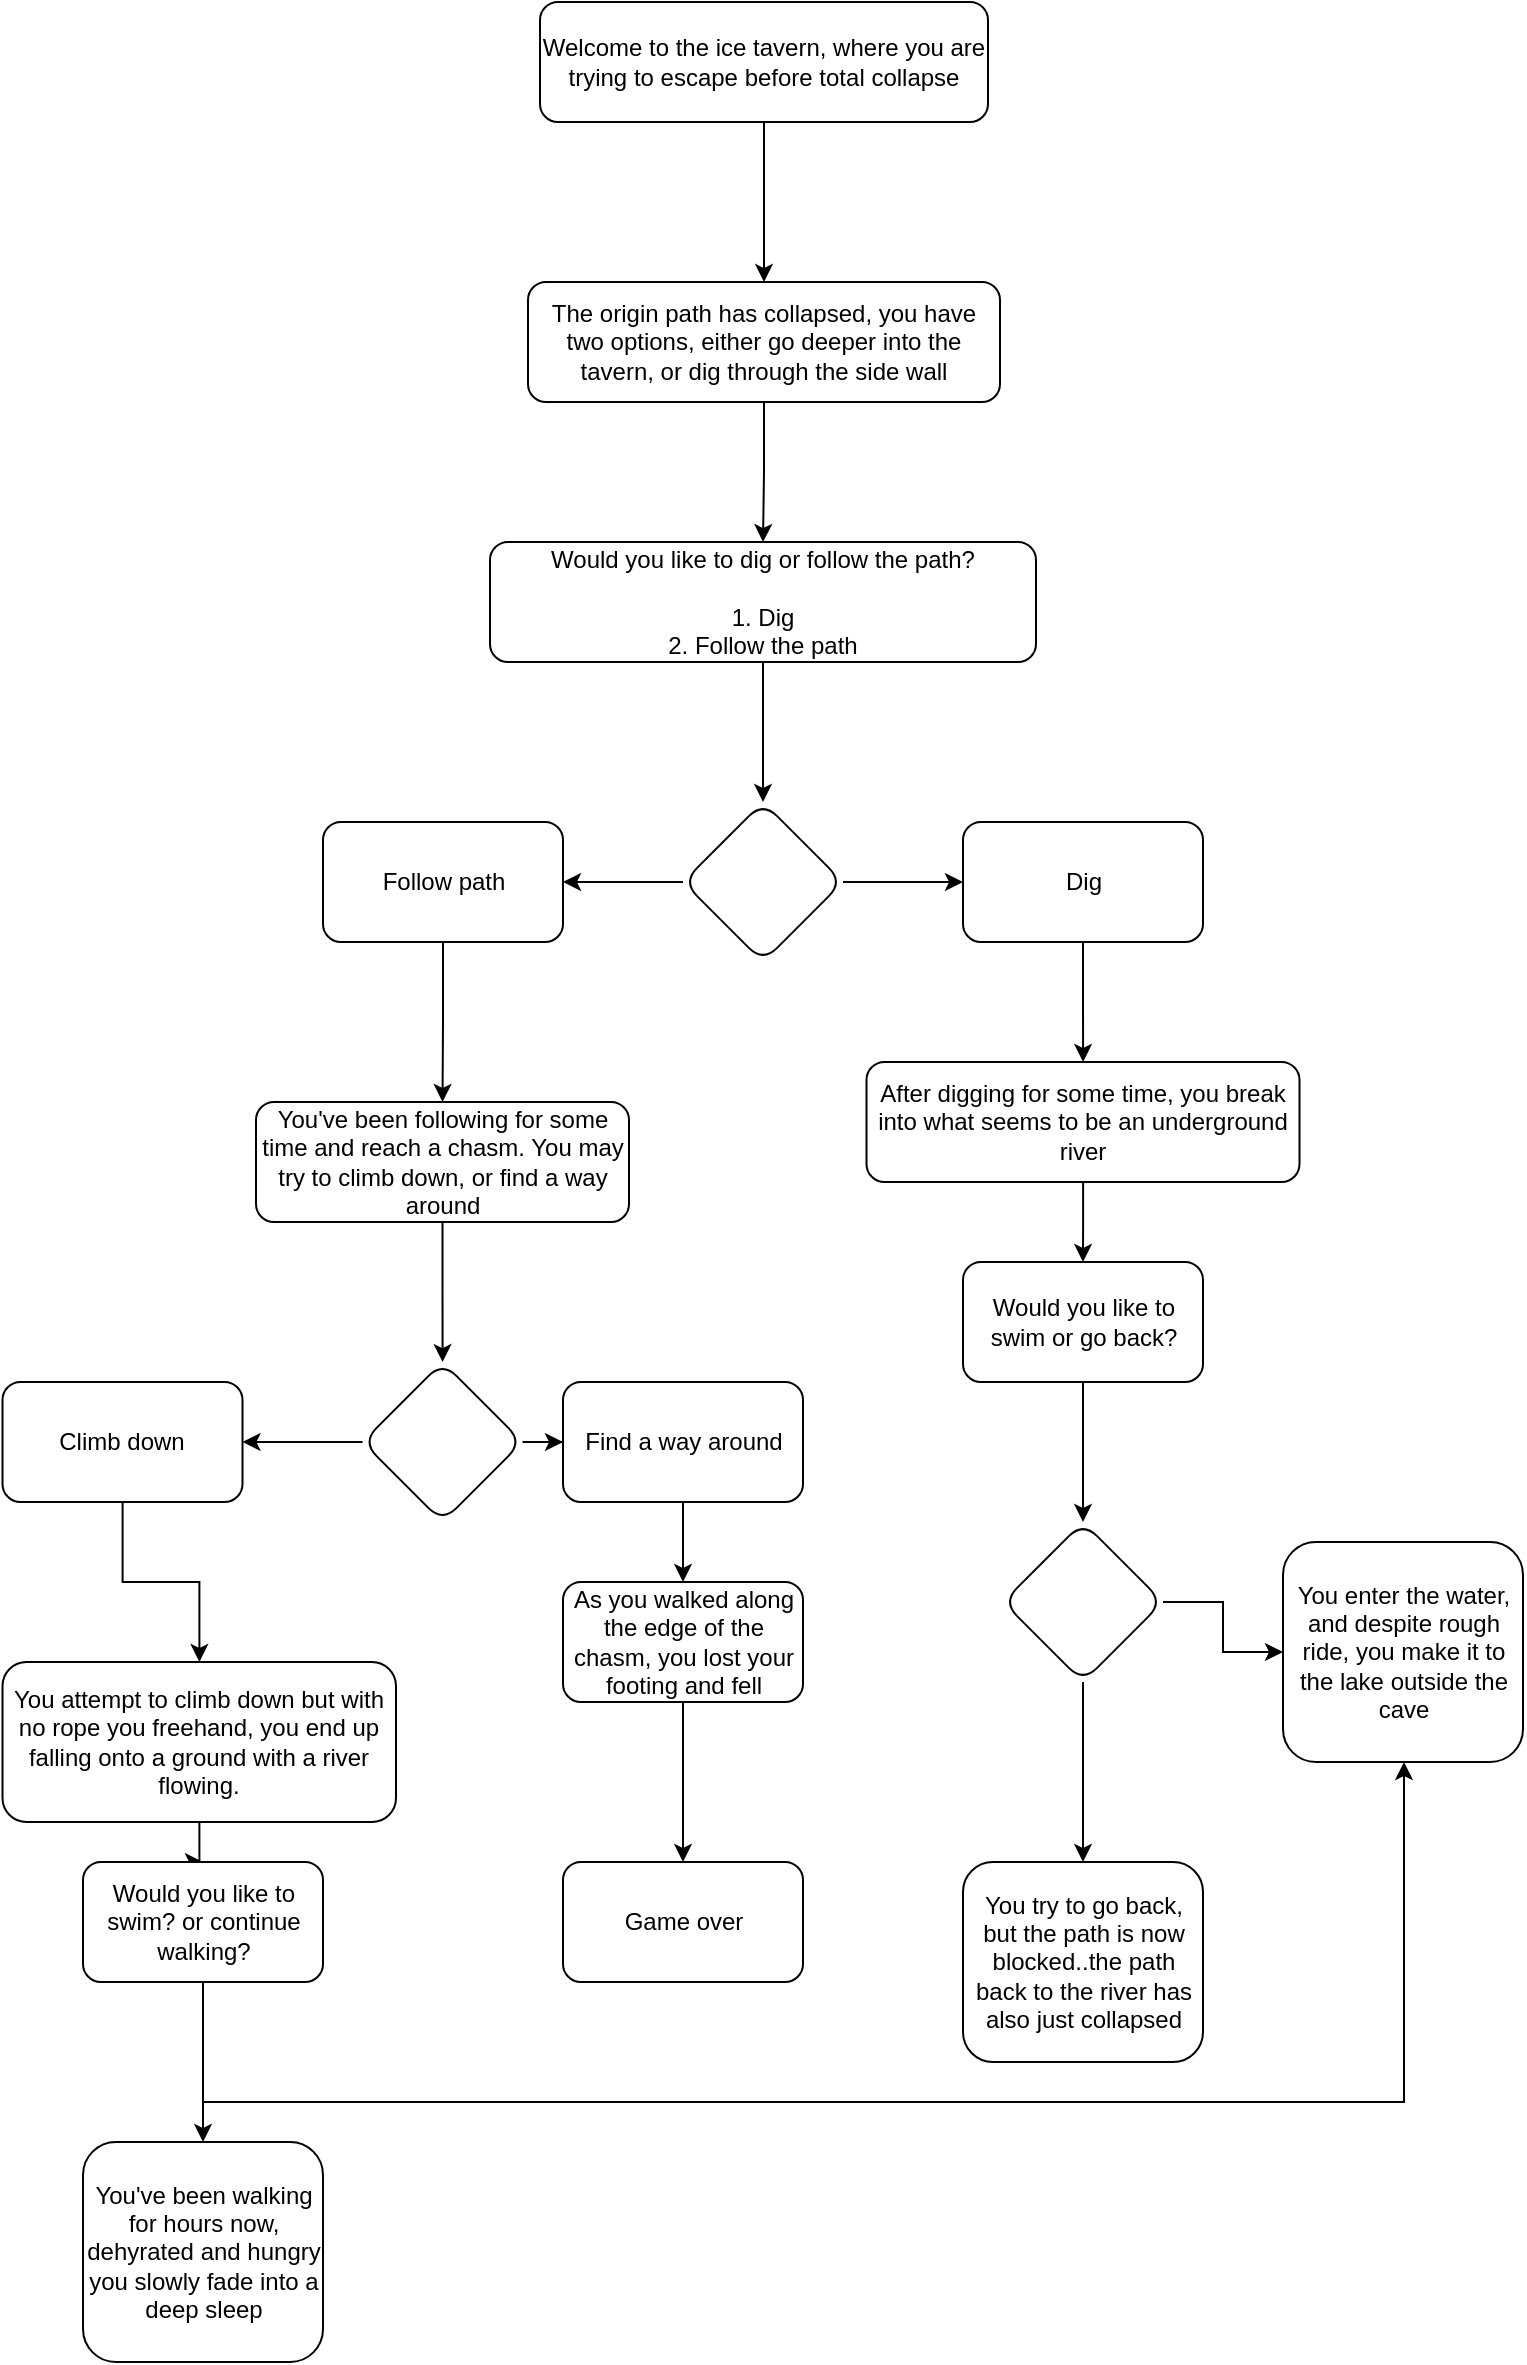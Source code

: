 <mxfile version="16.4.6" type="github">
  <diagram id="terELCtomnu6mrbUsYPc" name="Page-1">
    <mxGraphModel dx="1678" dy="889" grid="1" gridSize="10" guides="1" tooltips="1" connect="1" arrows="1" fold="1" page="1" pageScale="1" pageWidth="827" pageHeight="1169" math="0" shadow="0">
      <root>
        <mxCell id="0" />
        <mxCell id="1" parent="0" />
        <mxCell id="L-PrH0Yx7ox5KwdBrGgN-3" value="" style="edgeStyle=orthogonalEdgeStyle;rounded=0;orthogonalLoop=1;jettySize=auto;html=1;" edge="1" parent="1" source="L-PrH0Yx7ox5KwdBrGgN-1" target="L-PrH0Yx7ox5KwdBrGgN-2">
          <mxGeometry relative="1" as="geometry" />
        </mxCell>
        <mxCell id="L-PrH0Yx7ox5KwdBrGgN-1" value="Welcome to the ice tavern, where you are trying to escape before total collapse" style="rounded=1;whiteSpace=wrap;html=1;" vertex="1" parent="1">
          <mxGeometry x="302" y="60" width="224" height="60" as="geometry" />
        </mxCell>
        <mxCell id="L-PrH0Yx7ox5KwdBrGgN-5" value="" style="edgeStyle=orthogonalEdgeStyle;rounded=0;orthogonalLoop=1;jettySize=auto;html=1;" edge="1" parent="1" source="L-PrH0Yx7ox5KwdBrGgN-2" target="L-PrH0Yx7ox5KwdBrGgN-4">
          <mxGeometry relative="1" as="geometry" />
        </mxCell>
        <mxCell id="L-PrH0Yx7ox5KwdBrGgN-2" value="The origin path has collapsed, you have two options, either go deeper into the tavern, or dig through the side wall" style="whiteSpace=wrap;html=1;rounded=1;" vertex="1" parent="1">
          <mxGeometry x="296" y="200" width="236" height="60" as="geometry" />
        </mxCell>
        <mxCell id="L-PrH0Yx7ox5KwdBrGgN-7" value="" style="edgeStyle=orthogonalEdgeStyle;rounded=0;orthogonalLoop=1;jettySize=auto;html=1;" edge="1" parent="1" source="L-PrH0Yx7ox5KwdBrGgN-4" target="L-PrH0Yx7ox5KwdBrGgN-6">
          <mxGeometry relative="1" as="geometry" />
        </mxCell>
        <mxCell id="L-PrH0Yx7ox5KwdBrGgN-4" value="&lt;div&gt;Would you like to dig or follow the path?&lt;/div&gt;&lt;div&gt;&lt;br&gt;&lt;/div&gt;&lt;div&gt;1. Dig&lt;/div&gt;&lt;div&gt;2. Follow the path&lt;br&gt;&lt;/div&gt;" style="whiteSpace=wrap;html=1;rounded=1;" vertex="1" parent="1">
          <mxGeometry x="277" y="330" width="273" height="60" as="geometry" />
        </mxCell>
        <mxCell id="L-PrH0Yx7ox5KwdBrGgN-9" value="" style="edgeStyle=orthogonalEdgeStyle;rounded=0;orthogonalLoop=1;jettySize=auto;html=1;" edge="1" parent="1" source="L-PrH0Yx7ox5KwdBrGgN-6" target="L-PrH0Yx7ox5KwdBrGgN-8">
          <mxGeometry relative="1" as="geometry" />
        </mxCell>
        <mxCell id="L-PrH0Yx7ox5KwdBrGgN-11" value="" style="edgeStyle=orthogonalEdgeStyle;rounded=0;orthogonalLoop=1;jettySize=auto;html=1;" edge="1" parent="1" source="L-PrH0Yx7ox5KwdBrGgN-6" target="L-PrH0Yx7ox5KwdBrGgN-10">
          <mxGeometry relative="1" as="geometry" />
        </mxCell>
        <mxCell id="L-PrH0Yx7ox5KwdBrGgN-6" value="" style="rhombus;whiteSpace=wrap;html=1;rounded=1;" vertex="1" parent="1">
          <mxGeometry x="373.5" y="460" width="80" height="80" as="geometry" />
        </mxCell>
        <mxCell id="L-PrH0Yx7ox5KwdBrGgN-17" value="" style="edgeStyle=orthogonalEdgeStyle;rounded=0;orthogonalLoop=1;jettySize=auto;html=1;" edge="1" parent="1" source="L-PrH0Yx7ox5KwdBrGgN-8" target="L-PrH0Yx7ox5KwdBrGgN-16">
          <mxGeometry relative="1" as="geometry" />
        </mxCell>
        <mxCell id="L-PrH0Yx7ox5KwdBrGgN-8" value="Follow path" style="whiteSpace=wrap;html=1;rounded=1;" vertex="1" parent="1">
          <mxGeometry x="193.5" y="470" width="120" height="60" as="geometry" />
        </mxCell>
        <mxCell id="L-PrH0Yx7ox5KwdBrGgN-13" value="" style="edgeStyle=orthogonalEdgeStyle;rounded=0;orthogonalLoop=1;jettySize=auto;html=1;" edge="1" parent="1" source="L-PrH0Yx7ox5KwdBrGgN-10" target="L-PrH0Yx7ox5KwdBrGgN-12">
          <mxGeometry relative="1" as="geometry" />
        </mxCell>
        <mxCell id="L-PrH0Yx7ox5KwdBrGgN-10" value="Dig" style="whiteSpace=wrap;html=1;rounded=1;" vertex="1" parent="1">
          <mxGeometry x="513.5" y="470" width="120" height="60" as="geometry" />
        </mxCell>
        <mxCell id="L-PrH0Yx7ox5KwdBrGgN-15" value="" style="edgeStyle=orthogonalEdgeStyle;rounded=0;orthogonalLoop=1;jettySize=auto;html=1;" edge="1" parent="1" source="L-PrH0Yx7ox5KwdBrGgN-12" target="L-PrH0Yx7ox5KwdBrGgN-14">
          <mxGeometry relative="1" as="geometry" />
        </mxCell>
        <mxCell id="L-PrH0Yx7ox5KwdBrGgN-12" value="After digging for some time, you break into what seems to be an underground river" style="whiteSpace=wrap;html=1;rounded=1;" vertex="1" parent="1">
          <mxGeometry x="465.25" y="590" width="216.5" height="60" as="geometry" />
        </mxCell>
        <mxCell id="L-PrH0Yx7ox5KwdBrGgN-33" value="" style="edgeStyle=orthogonalEdgeStyle;rounded=0;orthogonalLoop=1;jettySize=auto;html=1;" edge="1" parent="1" source="L-PrH0Yx7ox5KwdBrGgN-14" target="L-PrH0Yx7ox5KwdBrGgN-32">
          <mxGeometry relative="1" as="geometry" />
        </mxCell>
        <mxCell id="L-PrH0Yx7ox5KwdBrGgN-14" value="Would you like to swim or go back?" style="whiteSpace=wrap;html=1;rounded=1;" vertex="1" parent="1">
          <mxGeometry x="513.5" y="690" width="120" height="60" as="geometry" />
        </mxCell>
        <mxCell id="L-PrH0Yx7ox5KwdBrGgN-19" value="" style="edgeStyle=orthogonalEdgeStyle;rounded=0;orthogonalLoop=1;jettySize=auto;html=1;" edge="1" parent="1" source="L-PrH0Yx7ox5KwdBrGgN-16" target="L-PrH0Yx7ox5KwdBrGgN-18">
          <mxGeometry relative="1" as="geometry" />
        </mxCell>
        <mxCell id="L-PrH0Yx7ox5KwdBrGgN-16" value="You&#39;ve been following for some time and reach a chasm. You may try to climb down, or find a way around" style="whiteSpace=wrap;html=1;rounded=1;" vertex="1" parent="1">
          <mxGeometry x="160" y="610" width="186.5" height="60" as="geometry" />
        </mxCell>
        <mxCell id="L-PrH0Yx7ox5KwdBrGgN-21" value="" style="edgeStyle=orthogonalEdgeStyle;rounded=0;orthogonalLoop=1;jettySize=auto;html=1;" edge="1" parent="1" source="L-PrH0Yx7ox5KwdBrGgN-18" target="L-PrH0Yx7ox5KwdBrGgN-20">
          <mxGeometry relative="1" as="geometry" />
        </mxCell>
        <mxCell id="L-PrH0Yx7ox5KwdBrGgN-23" value="" style="edgeStyle=orthogonalEdgeStyle;rounded=0;orthogonalLoop=1;jettySize=auto;html=1;" edge="1" parent="1" source="L-PrH0Yx7ox5KwdBrGgN-18" target="L-PrH0Yx7ox5KwdBrGgN-22">
          <mxGeometry relative="1" as="geometry" />
        </mxCell>
        <mxCell id="L-PrH0Yx7ox5KwdBrGgN-18" value="" style="rhombus;whiteSpace=wrap;html=1;rounded=1;" vertex="1" parent="1">
          <mxGeometry x="213.25" y="740" width="80" height="80" as="geometry" />
        </mxCell>
        <mxCell id="L-PrH0Yx7ox5KwdBrGgN-29" value="" style="edgeStyle=orthogonalEdgeStyle;rounded=0;orthogonalLoop=1;jettySize=auto;html=1;" edge="1" parent="1" source="L-PrH0Yx7ox5KwdBrGgN-20" target="L-PrH0Yx7ox5KwdBrGgN-28">
          <mxGeometry relative="1" as="geometry" />
        </mxCell>
        <mxCell id="L-PrH0Yx7ox5KwdBrGgN-20" value="Climb down" style="whiteSpace=wrap;html=1;rounded=1;" vertex="1" parent="1">
          <mxGeometry x="33.25" y="750" width="120" height="60" as="geometry" />
        </mxCell>
        <mxCell id="L-PrH0Yx7ox5KwdBrGgN-25" value="" style="edgeStyle=orthogonalEdgeStyle;rounded=0;orthogonalLoop=1;jettySize=auto;html=1;" edge="1" parent="1" source="L-PrH0Yx7ox5KwdBrGgN-22" target="L-PrH0Yx7ox5KwdBrGgN-24">
          <mxGeometry relative="1" as="geometry" />
        </mxCell>
        <mxCell id="L-PrH0Yx7ox5KwdBrGgN-22" value="Find a way around" style="whiteSpace=wrap;html=1;rounded=1;" vertex="1" parent="1">
          <mxGeometry x="313.5" y="750" width="120" height="60" as="geometry" />
        </mxCell>
        <mxCell id="L-PrH0Yx7ox5KwdBrGgN-27" value="" style="edgeStyle=orthogonalEdgeStyle;rounded=0;orthogonalLoop=1;jettySize=auto;html=1;" edge="1" parent="1" source="L-PrH0Yx7ox5KwdBrGgN-24" target="L-PrH0Yx7ox5KwdBrGgN-26">
          <mxGeometry relative="1" as="geometry" />
        </mxCell>
        <mxCell id="L-PrH0Yx7ox5KwdBrGgN-24" value="As you walked along the edge of the chasm, you lost your footing and fell" style="whiteSpace=wrap;html=1;rounded=1;" vertex="1" parent="1">
          <mxGeometry x="313.5" y="850" width="120" height="60" as="geometry" />
        </mxCell>
        <mxCell id="L-PrH0Yx7ox5KwdBrGgN-26" value="Game over" style="whiteSpace=wrap;html=1;rounded=1;" vertex="1" parent="1">
          <mxGeometry x="313.5" y="990" width="120" height="60" as="geometry" />
        </mxCell>
        <mxCell id="L-PrH0Yx7ox5KwdBrGgN-40" value="" style="edgeStyle=orthogonalEdgeStyle;rounded=0;orthogonalLoop=1;jettySize=auto;html=1;" edge="1" parent="1" source="L-PrH0Yx7ox5KwdBrGgN-28" target="L-PrH0Yx7ox5KwdBrGgN-39">
          <mxGeometry relative="1" as="geometry" />
        </mxCell>
        <mxCell id="L-PrH0Yx7ox5KwdBrGgN-28" value="You attempt to climb down but with no rope you freehand, you end up falling onto a ground with a river flowing." style="whiteSpace=wrap;html=1;rounded=1;" vertex="1" parent="1">
          <mxGeometry x="33.25" y="890" width="196.75" height="80" as="geometry" />
        </mxCell>
        <mxCell id="L-PrH0Yx7ox5KwdBrGgN-36" value="" style="edgeStyle=orthogonalEdgeStyle;rounded=0;orthogonalLoop=1;jettySize=auto;html=1;" edge="1" parent="1" source="L-PrH0Yx7ox5KwdBrGgN-32" target="L-PrH0Yx7ox5KwdBrGgN-35">
          <mxGeometry relative="1" as="geometry" />
        </mxCell>
        <mxCell id="L-PrH0Yx7ox5KwdBrGgN-38" value="" style="edgeStyle=orthogonalEdgeStyle;rounded=0;orthogonalLoop=1;jettySize=auto;html=1;" edge="1" parent="1" source="L-PrH0Yx7ox5KwdBrGgN-32" target="L-PrH0Yx7ox5KwdBrGgN-37">
          <mxGeometry relative="1" as="geometry" />
        </mxCell>
        <mxCell id="L-PrH0Yx7ox5KwdBrGgN-32" value="" style="rhombus;whiteSpace=wrap;html=1;rounded=1;" vertex="1" parent="1">
          <mxGeometry x="533.5" y="820" width="80" height="80" as="geometry" />
        </mxCell>
        <mxCell id="L-PrH0Yx7ox5KwdBrGgN-35" value="You try to go back, but the path is now blocked..the path back to the river has also just collapsed" style="whiteSpace=wrap;html=1;rounded=1;" vertex="1" parent="1">
          <mxGeometry x="513.5" y="990" width="120" height="100" as="geometry" />
        </mxCell>
        <mxCell id="L-PrH0Yx7ox5KwdBrGgN-37" value="You enter the water, and despite rough ride, you make it to the lake outside the cave" style="whiteSpace=wrap;html=1;rounded=1;" vertex="1" parent="1">
          <mxGeometry x="673.5" y="830" width="120" height="110" as="geometry" />
        </mxCell>
        <mxCell id="L-PrH0Yx7ox5KwdBrGgN-41" style="edgeStyle=orthogonalEdgeStyle;rounded=0;orthogonalLoop=1;jettySize=auto;html=1;" edge="1" parent="1" source="L-PrH0Yx7ox5KwdBrGgN-39" target="L-PrH0Yx7ox5KwdBrGgN-37">
          <mxGeometry relative="1" as="geometry">
            <Array as="points">
              <mxPoint x="134" y="1110" />
              <mxPoint x="734" y="1110" />
            </Array>
          </mxGeometry>
        </mxCell>
        <mxCell id="L-PrH0Yx7ox5KwdBrGgN-43" value="" style="edgeStyle=orthogonalEdgeStyle;rounded=0;orthogonalLoop=1;jettySize=auto;html=1;" edge="1" parent="1" source="L-PrH0Yx7ox5KwdBrGgN-39" target="L-PrH0Yx7ox5KwdBrGgN-42">
          <mxGeometry relative="1" as="geometry" />
        </mxCell>
        <mxCell id="L-PrH0Yx7ox5KwdBrGgN-39" value="Would you like to swim? or continue walking?" style="whiteSpace=wrap;html=1;rounded=1;" vertex="1" parent="1">
          <mxGeometry x="73.505" y="990" width="120" height="60" as="geometry" />
        </mxCell>
        <mxCell id="L-PrH0Yx7ox5KwdBrGgN-42" value="You&#39;ve been walking for hours now, dehyrated and hungry you slowly fade into a deep sleep" style="whiteSpace=wrap;html=1;rounded=1;" vertex="1" parent="1">
          <mxGeometry x="73.51" y="1130" width="120" height="110" as="geometry" />
        </mxCell>
      </root>
    </mxGraphModel>
  </diagram>
</mxfile>
